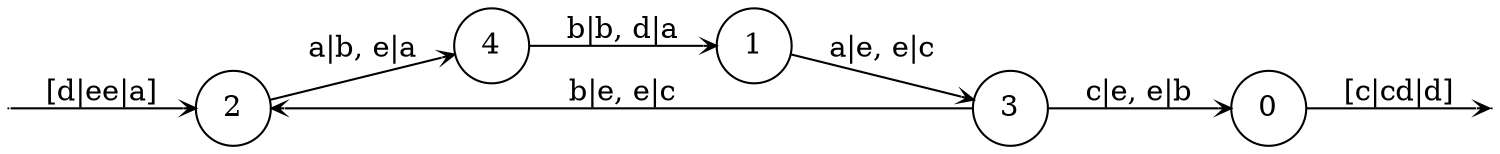 digraph
{
  vcsn_context = "lat<letterset<char_letters(abcde)>, letterset<char_letters(abcde)>>, b"
  rankdir = LR
  edge [arrowhead = vee, arrowsize = .6]
  {
    node [shape = point, width = 0]
    I2
    I2
    I2
    F0
    F0
    F0
  }
  {
    node [shape = circle, style = rounded, width = 0.5]
    0
    1
    2
    3
    4
  }
  I2 -> 2 [label = "[d|ee|a]"]
  0 -> F0 [label = "[c|cd|d]"]
  1 -> 3 [label = "a|e, e|c"]
  2 -> 4 [label = "a|b, e|a"]
  3 -> 0 [label = "c|e, e|b"]
  3 -> 2 [label = "b|e, e|c"]
  4 -> 1 [label = "b|b, d|a"]
}
